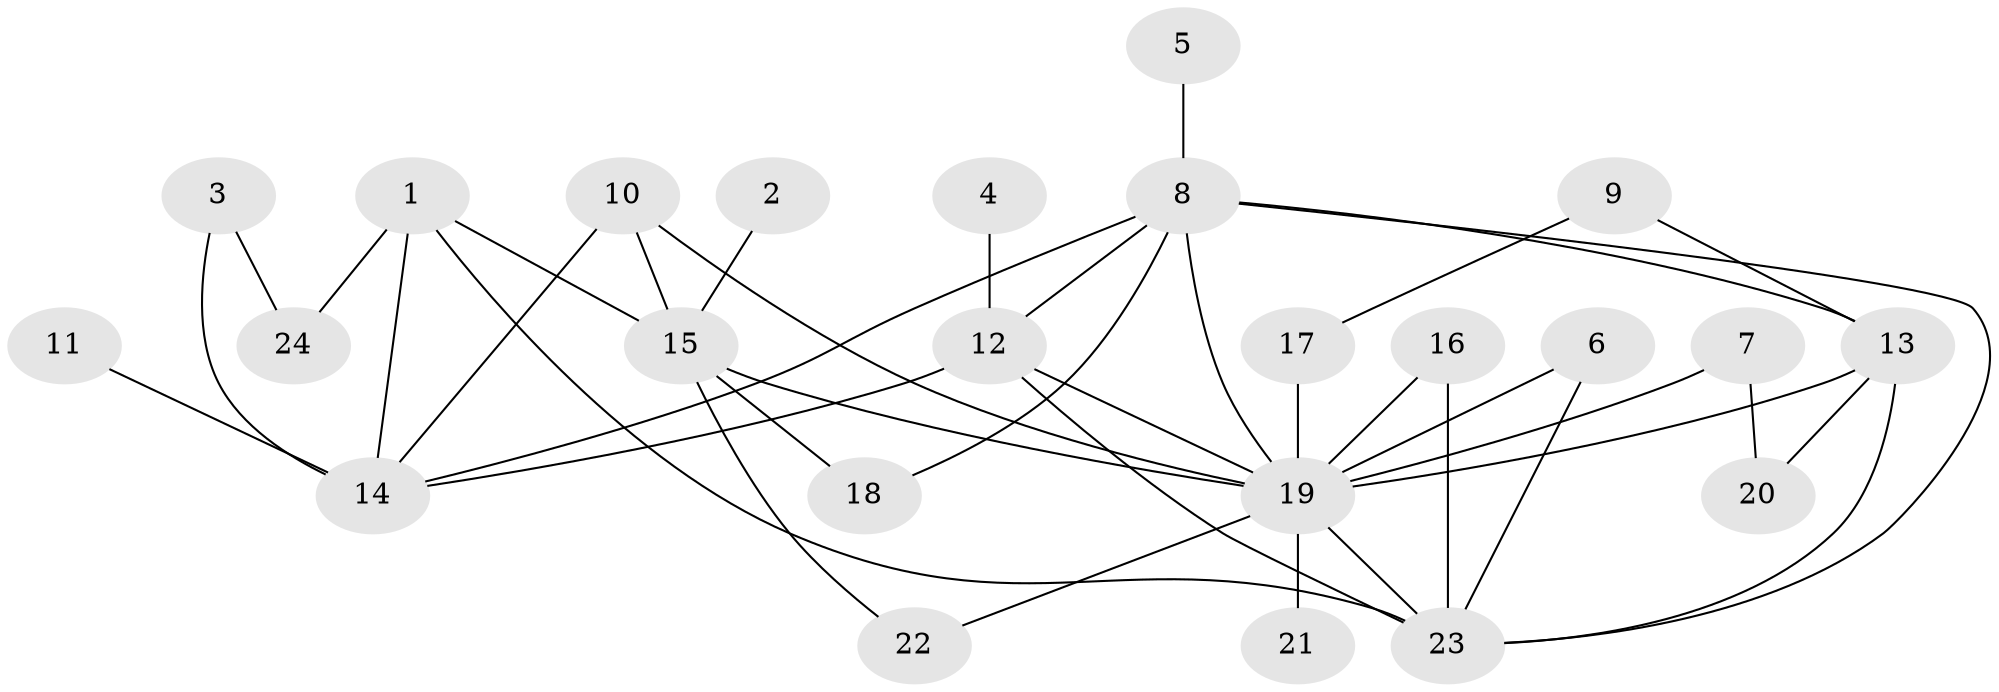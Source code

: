 // original degree distribution, {20: 0.01282051282051282, 12: 0.01282051282051282, 10: 0.01282051282051282, 7: 0.02564102564102564, 4: 0.08974358974358974, 1: 0.48717948717948717, 3: 0.10256410256410256, 9: 0.01282051282051282, 6: 0.01282051282051282, 2: 0.21794871794871795, 5: 0.01282051282051282}
// Generated by graph-tools (version 1.1) at 2025/36/03/04/25 23:36:42]
// undirected, 24 vertices, 40 edges
graph export_dot {
  node [color=gray90,style=filled];
  1;
  2;
  3;
  4;
  5;
  6;
  7;
  8;
  9;
  10;
  11;
  12;
  13;
  14;
  15;
  16;
  17;
  18;
  19;
  20;
  21;
  22;
  23;
  24;
  1 -- 14 [weight=1.0];
  1 -- 15 [weight=1.0];
  1 -- 23 [weight=1.0];
  1 -- 24 [weight=1.0];
  2 -- 15 [weight=1.0];
  3 -- 14 [weight=1.0];
  3 -- 24 [weight=1.0];
  4 -- 12 [weight=1.0];
  5 -- 8 [weight=1.0];
  6 -- 19 [weight=1.0];
  6 -- 23 [weight=1.0];
  7 -- 19 [weight=1.0];
  7 -- 20 [weight=1.0];
  8 -- 12 [weight=1.0];
  8 -- 13 [weight=1.0];
  8 -- 14 [weight=1.0];
  8 -- 18 [weight=1.0];
  8 -- 19 [weight=3.0];
  8 -- 23 [weight=2.0];
  9 -- 13 [weight=1.0];
  9 -- 17 [weight=1.0];
  10 -- 14 [weight=1.0];
  10 -- 15 [weight=1.0];
  10 -- 19 [weight=1.0];
  11 -- 14 [weight=1.0];
  12 -- 14 [weight=1.0];
  12 -- 19 [weight=1.0];
  12 -- 23 [weight=1.0];
  13 -- 19 [weight=2.0];
  13 -- 20 [weight=1.0];
  13 -- 23 [weight=1.0];
  15 -- 18 [weight=1.0];
  15 -- 19 [weight=1.0];
  15 -- 22 [weight=1.0];
  16 -- 19 [weight=1.0];
  16 -- 23 [weight=1.0];
  17 -- 19 [weight=1.0];
  19 -- 21 [weight=1.0];
  19 -- 22 [weight=1.0];
  19 -- 23 [weight=2.0];
}
